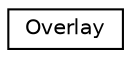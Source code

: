 digraph "Grafische Darstellung der Klassenhierarchie"
{
  edge [fontname="Helvetica",fontsize="10",labelfontname="Helvetica",labelfontsize="10"];
  node [fontname="Helvetica",fontsize="10",shape=record];
  rankdir="LR";
  Node1 [label="Overlay",height=0.2,width=0.4,color="black", fillcolor="white", style="filled",URL="$class_overlay.html"];
}
